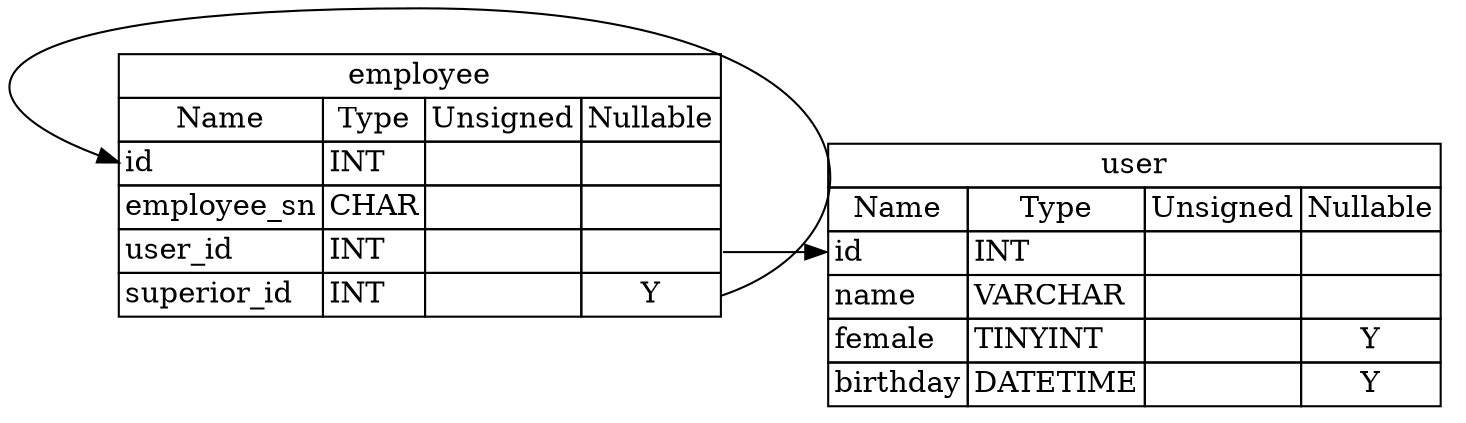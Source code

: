 digraph db {

  graph [
    rankdir="LR"
  ];
  node [
    shape="plaintext"
  ];

  

    "employee" [
      label=<<table border="0" cellborder="1" cellspacing="0">
        <tr><td colspan="4">employee</td></tr>
        <tr><td>Name</td><td>Type</td><td>Unsigned</td><td>Nullable</td></tr>
          <tr>
            <td port="id@" align="left">id</td>
            <td align="left">INT</td>
            <td></td>
            <td port="id"></td>
          </tr>
          <tr>
            <td port="employee_sn@" align="left">employee_sn</td>
            <td align="left">CHAR</td>
            <td></td>
            <td port="employee_sn"></td>
          </tr>
          <tr>
            <td port="user_id@" align="left">user_id</td>
            <td align="left">INT</td>
            <td></td>
            <td port="user_id"></td>
          </tr>
          <tr>
            <td port="superior_id@" align="left">superior_id</td>
            <td align="left">INT</td>
            <td></td>
            <td port="superior_id">Y</td>
          </tr>
      </table>>
    ]; 

    
      
      
        
        "employee":"superior_id":e -> "employee":"id@":w;
      
    
      
      
        
        "employee":"user_id":e -> "user":"id@":w;
      
    

  

    "user" [
      label=<<table border="0" cellborder="1" cellspacing="0">
        <tr><td colspan="4">user</td></tr>
        <tr><td>Name</td><td>Type</td><td>Unsigned</td><td>Nullable</td></tr>
          <tr>
            <td port="id@" align="left">id</td>
            <td align="left">INT</td>
            <td></td>
            <td port="id"></td>
          </tr>
          <tr>
            <td port="name@" align="left">name</td>
            <td align="left">VARCHAR</td>
            <td></td>
            <td port="name"></td>
          </tr>
          <tr>
            <td port="female@" align="left">female</td>
            <td align="left">TINYINT</td>
            <td></td>
            <td port="female">Y</td>
          </tr>
          <tr>
            <td port="birthday@" align="left">birthday</td>
            <td align="left">DATETIME</td>
            <td></td>
            <td port="birthday">Y</td>
          </tr>
      </table>>
    ]; 

    

  

}
